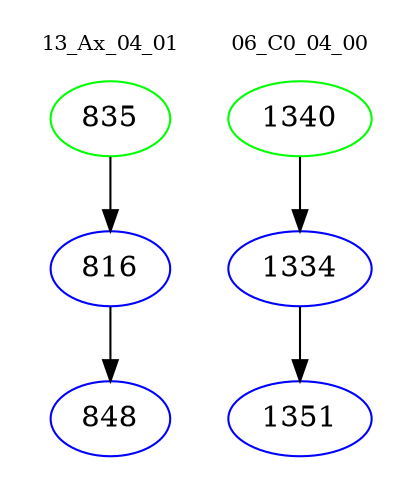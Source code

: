 digraph{
subgraph cluster_0 {
color = white
label = "13_Ax_04_01";
fontsize=10;
T0_835 [label="835", color="green"]
T0_835 -> T0_816 [color="black"]
T0_816 [label="816", color="blue"]
T0_816 -> T0_848 [color="black"]
T0_848 [label="848", color="blue"]
}
subgraph cluster_1 {
color = white
label = "06_C0_04_00";
fontsize=10;
T1_1340 [label="1340", color="green"]
T1_1340 -> T1_1334 [color="black"]
T1_1334 [label="1334", color="blue"]
T1_1334 -> T1_1351 [color="black"]
T1_1351 [label="1351", color="blue"]
}
}
